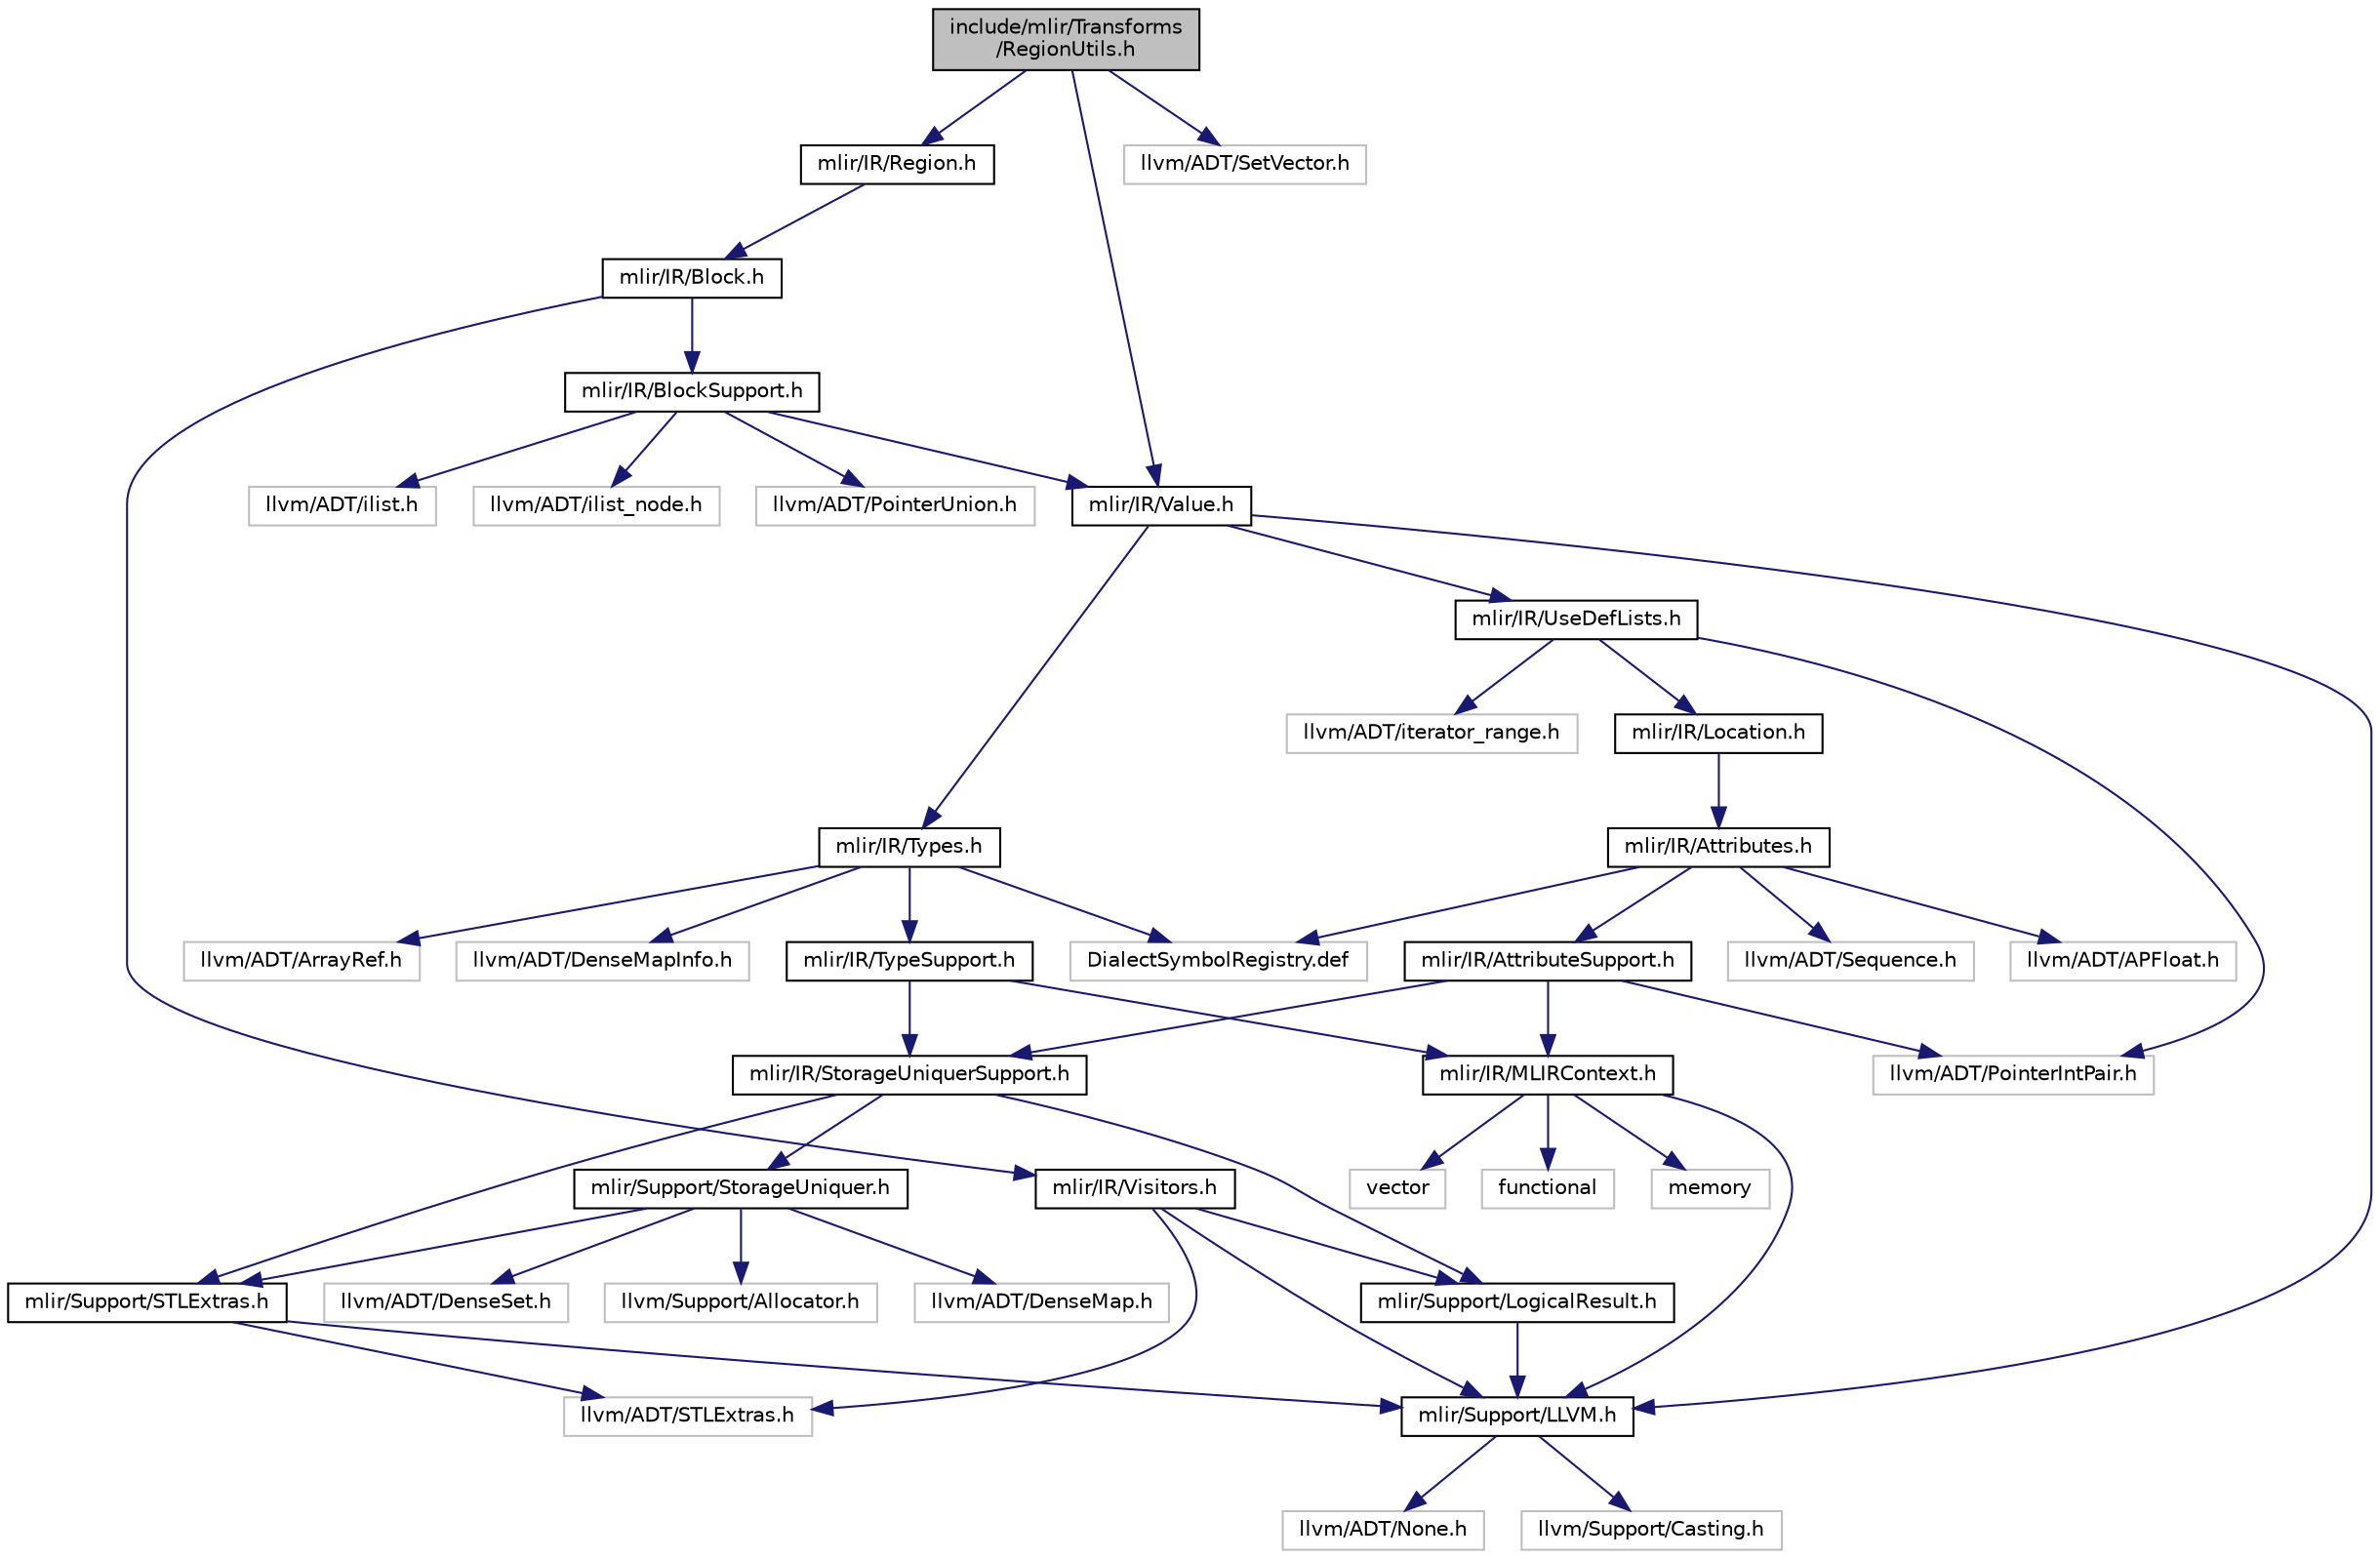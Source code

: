 digraph "include/mlir/Transforms/RegionUtils.h"
{
  bgcolor="transparent";
  edge [fontname="Helvetica",fontsize="10",labelfontname="Helvetica",labelfontsize="10"];
  node [fontname="Helvetica",fontsize="10",shape=record];
  Node0 [label="include/mlir/Transforms\l/RegionUtils.h",height=0.2,width=0.4,color="black", fillcolor="grey75", style="filled", fontcolor="black"];
  Node0 -> Node1 [color="midnightblue",fontsize="10",style="solid",fontname="Helvetica"];
  Node1 [label="mlir/IR/Region.h",height=0.2,width=0.4,color="black",URL="$IR_2Region_8h.html"];
  Node1 -> Node2 [color="midnightblue",fontsize="10",style="solid",fontname="Helvetica"];
  Node2 [label="mlir/IR/Block.h",height=0.2,width=0.4,color="black",URL="$Block_8h.html"];
  Node2 -> Node3 [color="midnightblue",fontsize="10",style="solid",fontname="Helvetica"];
  Node3 [label="mlir/IR/BlockSupport.h",height=0.2,width=0.4,color="black",URL="$BlockSupport_8h.html"];
  Node3 -> Node4 [color="midnightblue",fontsize="10",style="solid",fontname="Helvetica"];
  Node4 [label="mlir/IR/Value.h",height=0.2,width=0.4,color="black",URL="$Value_8h.html"];
  Node4 -> Node5 [color="midnightblue",fontsize="10",style="solid",fontname="Helvetica"];
  Node5 [label="mlir/IR/Types.h",height=0.2,width=0.4,color="black",URL="$Types_8h.html"];
  Node5 -> Node6 [color="midnightblue",fontsize="10",style="solid",fontname="Helvetica"];
  Node6 [label="mlir/IR/TypeSupport.h",height=0.2,width=0.4,color="black",URL="$TypeSupport_8h.html"];
  Node6 -> Node7 [color="midnightblue",fontsize="10",style="solid",fontname="Helvetica"];
  Node7 [label="mlir/IR/MLIRContext.h",height=0.2,width=0.4,color="black",URL="$MLIRContext_8h.html"];
  Node7 -> Node8 [color="midnightblue",fontsize="10",style="solid",fontname="Helvetica"];
  Node8 [label="mlir/Support/LLVM.h",height=0.2,width=0.4,color="black",URL="$LLVM_8h.html"];
  Node8 -> Node9 [color="midnightblue",fontsize="10",style="solid",fontname="Helvetica"];
  Node9 [label="llvm/ADT/None.h",height=0.2,width=0.4,color="grey75"];
  Node8 -> Node10 [color="midnightblue",fontsize="10",style="solid",fontname="Helvetica"];
  Node10 [label="llvm/Support/Casting.h",height=0.2,width=0.4,color="grey75"];
  Node7 -> Node11 [color="midnightblue",fontsize="10",style="solid",fontname="Helvetica"];
  Node11 [label="functional",height=0.2,width=0.4,color="grey75"];
  Node7 -> Node12 [color="midnightblue",fontsize="10",style="solid",fontname="Helvetica"];
  Node12 [label="memory",height=0.2,width=0.4,color="grey75"];
  Node7 -> Node13 [color="midnightblue",fontsize="10",style="solid",fontname="Helvetica"];
  Node13 [label="vector",height=0.2,width=0.4,color="grey75"];
  Node6 -> Node14 [color="midnightblue",fontsize="10",style="solid",fontname="Helvetica"];
  Node14 [label="mlir/IR/StorageUniquerSupport.h",height=0.2,width=0.4,color="black",URL="$StorageUniquerSupport_8h.html"];
  Node14 -> Node15 [color="midnightblue",fontsize="10",style="solid",fontname="Helvetica"];
  Node15 [label="mlir/Support/LogicalResult.h",height=0.2,width=0.4,color="black",URL="$LogicalResult_8h.html"];
  Node15 -> Node8 [color="midnightblue",fontsize="10",style="solid",fontname="Helvetica"];
  Node14 -> Node16 [color="midnightblue",fontsize="10",style="solid",fontname="Helvetica"];
  Node16 [label="mlir/Support/STLExtras.h",height=0.2,width=0.4,color="black",URL="$STLExtras_8h.html"];
  Node16 -> Node8 [color="midnightblue",fontsize="10",style="solid",fontname="Helvetica"];
  Node16 -> Node17 [color="midnightblue",fontsize="10",style="solid",fontname="Helvetica"];
  Node17 [label="llvm/ADT/STLExtras.h",height=0.2,width=0.4,color="grey75"];
  Node14 -> Node18 [color="midnightblue",fontsize="10",style="solid",fontname="Helvetica"];
  Node18 [label="mlir/Support/StorageUniquer.h",height=0.2,width=0.4,color="black",URL="$StorageUniquer_8h.html"];
  Node18 -> Node16 [color="midnightblue",fontsize="10",style="solid",fontname="Helvetica"];
  Node18 -> Node19 [color="midnightblue",fontsize="10",style="solid",fontname="Helvetica"];
  Node19 [label="llvm/ADT/DenseMap.h",height=0.2,width=0.4,color="grey75"];
  Node18 -> Node20 [color="midnightblue",fontsize="10",style="solid",fontname="Helvetica"];
  Node20 [label="llvm/ADT/DenseSet.h",height=0.2,width=0.4,color="grey75"];
  Node18 -> Node21 [color="midnightblue",fontsize="10",style="solid",fontname="Helvetica"];
  Node21 [label="llvm/Support/Allocator.h",height=0.2,width=0.4,color="grey75"];
  Node5 -> Node22 [color="midnightblue",fontsize="10",style="solid",fontname="Helvetica"];
  Node22 [label="llvm/ADT/ArrayRef.h",height=0.2,width=0.4,color="grey75"];
  Node5 -> Node23 [color="midnightblue",fontsize="10",style="solid",fontname="Helvetica"];
  Node23 [label="llvm/ADT/DenseMapInfo.h",height=0.2,width=0.4,color="grey75"];
  Node5 -> Node24 [color="midnightblue",fontsize="10",style="solid",fontname="Helvetica"];
  Node24 [label="DialectSymbolRegistry.def",height=0.2,width=0.4,color="grey75"];
  Node4 -> Node25 [color="midnightblue",fontsize="10",style="solid",fontname="Helvetica"];
  Node25 [label="mlir/IR/UseDefLists.h",height=0.2,width=0.4,color="black",URL="$UseDefLists_8h.html"];
  Node25 -> Node26 [color="midnightblue",fontsize="10",style="solid",fontname="Helvetica"];
  Node26 [label="mlir/IR/Location.h",height=0.2,width=0.4,color="black",URL="$Location_8h.html"];
  Node26 -> Node27 [color="midnightblue",fontsize="10",style="solid",fontname="Helvetica"];
  Node27 [label="mlir/IR/Attributes.h",height=0.2,width=0.4,color="black",URL="$Attributes_8h.html"];
  Node27 -> Node28 [color="midnightblue",fontsize="10",style="solid",fontname="Helvetica"];
  Node28 [label="mlir/IR/AttributeSupport.h",height=0.2,width=0.4,color="black",URL="$AttributeSupport_8h.html"];
  Node28 -> Node7 [color="midnightblue",fontsize="10",style="solid",fontname="Helvetica"];
  Node28 -> Node14 [color="midnightblue",fontsize="10",style="solid",fontname="Helvetica"];
  Node28 -> Node29 [color="midnightblue",fontsize="10",style="solid",fontname="Helvetica"];
  Node29 [label="llvm/ADT/PointerIntPair.h",height=0.2,width=0.4,color="grey75"];
  Node27 -> Node30 [color="midnightblue",fontsize="10",style="solid",fontname="Helvetica"];
  Node30 [label="llvm/ADT/APFloat.h",height=0.2,width=0.4,color="grey75"];
  Node27 -> Node31 [color="midnightblue",fontsize="10",style="solid",fontname="Helvetica"];
  Node31 [label="llvm/ADT/Sequence.h",height=0.2,width=0.4,color="grey75"];
  Node27 -> Node24 [color="midnightblue",fontsize="10",style="solid",fontname="Helvetica"];
  Node25 -> Node29 [color="midnightblue",fontsize="10",style="solid",fontname="Helvetica"];
  Node25 -> Node32 [color="midnightblue",fontsize="10",style="solid",fontname="Helvetica"];
  Node32 [label="llvm/ADT/iterator_range.h",height=0.2,width=0.4,color="grey75"];
  Node4 -> Node8 [color="midnightblue",fontsize="10",style="solid",fontname="Helvetica"];
  Node3 -> Node33 [color="midnightblue",fontsize="10",style="solid",fontname="Helvetica"];
  Node33 [label="llvm/ADT/PointerUnion.h",height=0.2,width=0.4,color="grey75"];
  Node3 -> Node34 [color="midnightblue",fontsize="10",style="solid",fontname="Helvetica"];
  Node34 [label="llvm/ADT/ilist.h",height=0.2,width=0.4,color="grey75"];
  Node3 -> Node35 [color="midnightblue",fontsize="10",style="solid",fontname="Helvetica"];
  Node35 [label="llvm/ADT/ilist_node.h",height=0.2,width=0.4,color="grey75"];
  Node2 -> Node36 [color="midnightblue",fontsize="10",style="solid",fontname="Helvetica"];
  Node36 [label="mlir/IR/Visitors.h",height=0.2,width=0.4,color="black",URL="$Visitors_8h.html"];
  Node36 -> Node8 [color="midnightblue",fontsize="10",style="solid",fontname="Helvetica"];
  Node36 -> Node15 [color="midnightblue",fontsize="10",style="solid",fontname="Helvetica"];
  Node36 -> Node17 [color="midnightblue",fontsize="10",style="solid",fontname="Helvetica"];
  Node0 -> Node4 [color="midnightblue",fontsize="10",style="solid",fontname="Helvetica"];
  Node0 -> Node37 [color="midnightblue",fontsize="10",style="solid",fontname="Helvetica"];
  Node37 [label="llvm/ADT/SetVector.h",height=0.2,width=0.4,color="grey75"];
}
